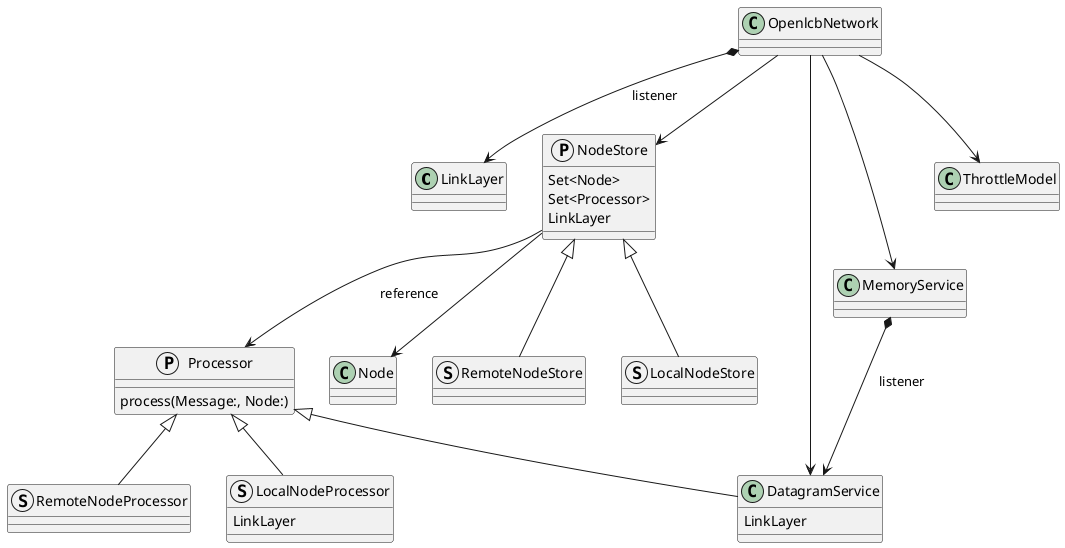@startuml

class LinkLayer

protocol Processor
Processor : process(Message:, Node:)

struct RemoteNodeProcessor
Processor <|-- RemoteNodeProcessor

struct LocalNodeProcessor
LocalNodeProcessor : LinkLayer
Processor <|-- LocalNodeProcessor

class Node

protocol NodeStore
NodeStore : Set<Node>
NodeStore : Set<Processor>
NodeStore : LinkLayer

struct RemoteNodeStore

NodeStore <|-- RemoteNodeStore
struct LocalNodeStore
NodeStore <|-- LocalNodeStore

class DatagramService
DatagramService : LinkLayer
class MemoryService
class ThrottleModel

NodeStore --> Node
NodeStore --> Processor : reference

class OpenlcbNetwork
OpenlcbNetwork *--> LinkLayer : listener
OpenlcbNetwork --> NodeStore
OpenlcbNetwork --> DatagramService
OpenlcbNetwork --> MemoryService
OpenlcbNetwork --> ThrottleModel

Processor <|-- DatagramService

MemoryService *-->  DatagramService : listener

@enduml
